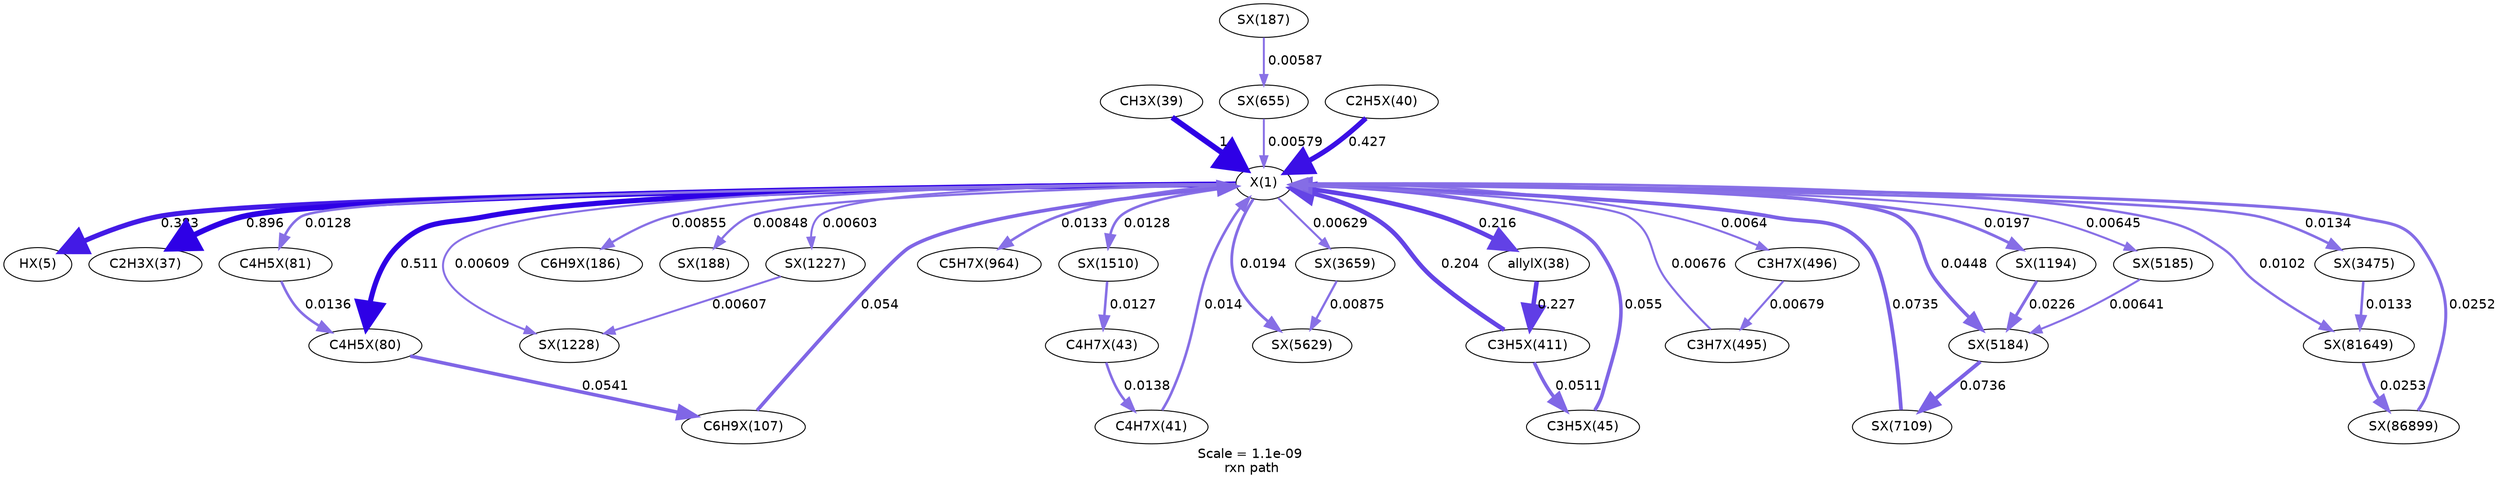 digraph reaction_paths {
center=1;
s67 -> s68[fontname="Helvetica", style="setlinewidth(5.28)", arrowsize=2.64, color="0.7, 0.883, 0.9"
, label=" 0.383"];
s67 -> s69[fontname="Helvetica", style="setlinewidth(5.92)", arrowsize=2.96, color="0.7, 1.4, 0.9"
, label=" 0.896"];
s67 -> s85[fontname="Helvetica", style="setlinewidth(5.49)", arrowsize=2.75, color="0.7, 1.01, 0.9"
, label=" 0.511"];
s67 -> s86[fontname="Helvetica", style="setlinewidth(2.71)", arrowsize=1.36, color="0.7, 0.513, 0.9"
, label=" 0.0128"];
s89 -> s67[fontname="Helvetica", style="setlinewidth(3.8)", arrowsize=1.9, color="0.7, 0.554, 0.9"
, label=" 0.054"];
s67 -> s70[fontname="Helvetica", style="setlinewidth(4.84)", arrowsize=2.42, color="0.7, 0.716, 0.9"
, label=" 0.216"];
s107 -> s67[fontname="Helvetica", style="setlinewidth(4.8)", arrowsize=2.4, color="0.7, 0.704, 0.9"
, label=" 0.204"];
s77 -> s67[fontname="Helvetica", style="setlinewidth(3.81)", arrowsize=1.9, color="0.7, 0.555, 0.9"
, label=" 0.055"];
s67 -> s100[fontname="Helvetica", style="setlinewidth(2.4)", arrowsize=1.2, color="0.7, 0.509, 0.9"
, label=" 0.00855"];
s67 -> s102[fontname="Helvetica", style="setlinewidth(2.4)", arrowsize=1.2, color="0.7, 0.508, 0.9"
, label=" 0.00848"];
s71 -> s67[fontname="Helvetica", style="setlinewidth(6)", arrowsize=3, color="0.7, 1.5, 0.9"
, label=" 1"];
s127 -> s67[fontname="Helvetica", style="setlinewidth(2.11)", arrowsize=1.06, color="0.7, 0.506, 0.9"
, label=" 0.00579"];
s67 -> s145[fontname="Helvetica", style="setlinewidth(2.15)", arrowsize=1.07, color="0.7, 0.506, 0.9"
, label=" 0.00609"];
s67 -> s144[fontname="Helvetica", style="setlinewidth(2.14)", arrowsize=1.07, color="0.7, 0.506, 0.9"
, label=" 0.00603"];
s67 -> s134[fontname="Helvetica", style="setlinewidth(2.74)", arrowsize=1.37, color="0.7, 0.513, 0.9"
, label=" 0.0133"];
s67 -> s152[fontname="Helvetica", style="setlinewidth(2.71)", arrowsize=1.36, color="0.7, 0.513, 0.9"
, label=" 0.0128"];
s73 -> s67[fontname="Helvetica", style="setlinewidth(2.78)", arrowsize=1.39, color="0.7, 0.514, 0.9"
, label=" 0.014"];
s72 -> s67[fontname="Helvetica", style="setlinewidth(5.36)", arrowsize=2.68, color="0.7, 0.927, 0.9"
, label=" 0.427"];
s67 -> s193[fontname="Helvetica", style="setlinewidth(3.66)", arrowsize=1.83, color="0.7, 0.545, 0.9"
, label=" 0.0448"];
s67 -> s139[fontname="Helvetica", style="setlinewidth(3.04)", arrowsize=1.52, color="0.7, 0.52, 0.9"
, label=" 0.0197"];
s67 -> s194[fontname="Helvetica", style="setlinewidth(2.19)", arrowsize=1.1, color="0.7, 0.506, 0.9"
, label=" 0.00645"];
s67 -> s114[fontname="Helvetica", style="setlinewidth(2.19)", arrowsize=1.09, color="0.7, 0.506, 0.9"
, label=" 0.0064"];
s202 -> s67[fontname="Helvetica", style="setlinewidth(4.03)", arrowsize=2.01, color="0.7, 0.573, 0.9"
, label=" 0.0735"];
s67 -> s197[fontname="Helvetica", style="setlinewidth(3.02)", arrowsize=1.51, color="0.7, 0.519, 0.9"
, label=" 0.0194"];
s67 -> s181[fontname="Helvetica", style="setlinewidth(2.17)", arrowsize=1.09, color="0.7, 0.506, 0.9"
, label=" 0.00629"];
s113 -> s67[fontname="Helvetica", style="setlinewidth(2.23)", arrowsize=1.11, color="0.7, 0.507, 0.9"
, label=" 0.00676"];
s67 -> s177[fontname="Helvetica", style="setlinewidth(2.74)", arrowsize=1.37, color="0.7, 0.513, 0.9"
, label=" 0.0134"];
s67 -> s266[fontname="Helvetica", style="setlinewidth(2.54)", arrowsize=1.27, color="0.7, 0.51, 0.9"
, label=" 0.0102"];
s269 -> s67[fontname="Helvetica", style="setlinewidth(3.22)", arrowsize=1.61, color="0.7, 0.525, 0.9"
, label=" 0.0252"];
s86 -> s85[fontname="Helvetica", style="setlinewidth(2.76)", arrowsize=1.38, color="0.7, 0.514, 0.9"
, label=" 0.0136"];
s85 -> s89[fontname="Helvetica", style="setlinewidth(3.8)", arrowsize=1.9, color="0.7, 0.554, 0.9"
, label=" 0.0541"];
s70 -> s107[fontname="Helvetica", style="setlinewidth(4.88)", arrowsize=2.44, color="0.7, 0.727, 0.9"
, label=" 0.227"];
s107 -> s77[fontname="Helvetica", style="setlinewidth(3.75)", arrowsize=1.88, color="0.7, 0.551, 0.9"
, label=" 0.0511"];
s101 -> s127[fontname="Helvetica", style="setlinewidth(2.12)", arrowsize=1.06, color="0.7, 0.506, 0.9"
, label=" 0.00587"];
s144 -> s145[fontname="Helvetica", style="setlinewidth(2.15)", arrowsize=1.07, color="0.7, 0.506, 0.9"
, label=" 0.00607"];
s152 -> s75[fontname="Helvetica", style="setlinewidth(2.71)", arrowsize=1.35, color="0.7, 0.513, 0.9"
, label=" 0.0127"];
s75 -> s73[fontname="Helvetica", style="setlinewidth(2.76)", arrowsize=1.38, color="0.7, 0.514, 0.9"
, label=" 0.0138"];
s139 -> s193[fontname="Helvetica", style="setlinewidth(3.14)", arrowsize=1.57, color="0.7, 0.523, 0.9"
, label=" 0.0226"];
s194 -> s193[fontname="Helvetica", style="setlinewidth(2.19)", arrowsize=1.09, color="0.7, 0.506, 0.9"
, label=" 0.00641"];
s193 -> s202[fontname="Helvetica", style="setlinewidth(4.03)", arrowsize=2.02, color="0.7, 0.574, 0.9"
, label=" 0.0736"];
s114 -> s113[fontname="Helvetica", style="setlinewidth(2.23)", arrowsize=1.12, color="0.7, 0.507, 0.9"
, label=" 0.00679"];
s181 -> s197[fontname="Helvetica", style="setlinewidth(2.42)", arrowsize=1.21, color="0.7, 0.509, 0.9"
, label=" 0.00875"];
s177 -> s266[fontname="Helvetica", style="setlinewidth(2.74)", arrowsize=1.37, color="0.7, 0.513, 0.9"
, label=" 0.0133"];
s266 -> s269[fontname="Helvetica", style="setlinewidth(3.22)", arrowsize=1.61, color="0.7, 0.525, 0.9"
, label=" 0.0253"];
s67 [ fontname="Helvetica", label="X(1)"];
s68 [ fontname="Helvetica", label="HX(5)"];
s69 [ fontname="Helvetica", label="C2H3X(37)"];
s70 [ fontname="Helvetica", label="allylX(38)"];
s71 [ fontname="Helvetica", label="CH3X(39)"];
s72 [ fontname="Helvetica", label="C2H5X(40)"];
s73 [ fontname="Helvetica", label="C4H7X(41)"];
s75 [ fontname="Helvetica", label="C4H7X(43)"];
s77 [ fontname="Helvetica", label="C3H5X(45)"];
s85 [ fontname="Helvetica", label="C4H5X(80)"];
s86 [ fontname="Helvetica", label="C4H5X(81)"];
s89 [ fontname="Helvetica", label="C6H9X(107)"];
s100 [ fontname="Helvetica", label="C6H9X(186)"];
s101 [ fontname="Helvetica", label="SX(187)"];
s102 [ fontname="Helvetica", label="SX(188)"];
s107 [ fontname="Helvetica", label="C3H5X(411)"];
s113 [ fontname="Helvetica", label="C3H7X(495)"];
s114 [ fontname="Helvetica", label="C3H7X(496)"];
s127 [ fontname="Helvetica", label="SX(655)"];
s134 [ fontname="Helvetica", label="C5H7X(964)"];
s139 [ fontname="Helvetica", label="SX(1194)"];
s144 [ fontname="Helvetica", label="SX(1227)"];
s145 [ fontname="Helvetica", label="SX(1228)"];
s152 [ fontname="Helvetica", label="SX(1510)"];
s177 [ fontname="Helvetica", label="SX(3475)"];
s181 [ fontname="Helvetica", label="SX(3659)"];
s193 [ fontname="Helvetica", label="SX(5184)"];
s194 [ fontname="Helvetica", label="SX(5185)"];
s197 [ fontname="Helvetica", label="SX(5629)"];
s202 [ fontname="Helvetica", label="SX(7109)"];
s266 [ fontname="Helvetica", label="SX(81649)"];
s269 [ fontname="Helvetica", label="SX(86899)"];
 label = "Scale = 1.1e-09\l rxn path";
 fontname = "Helvetica";
}
